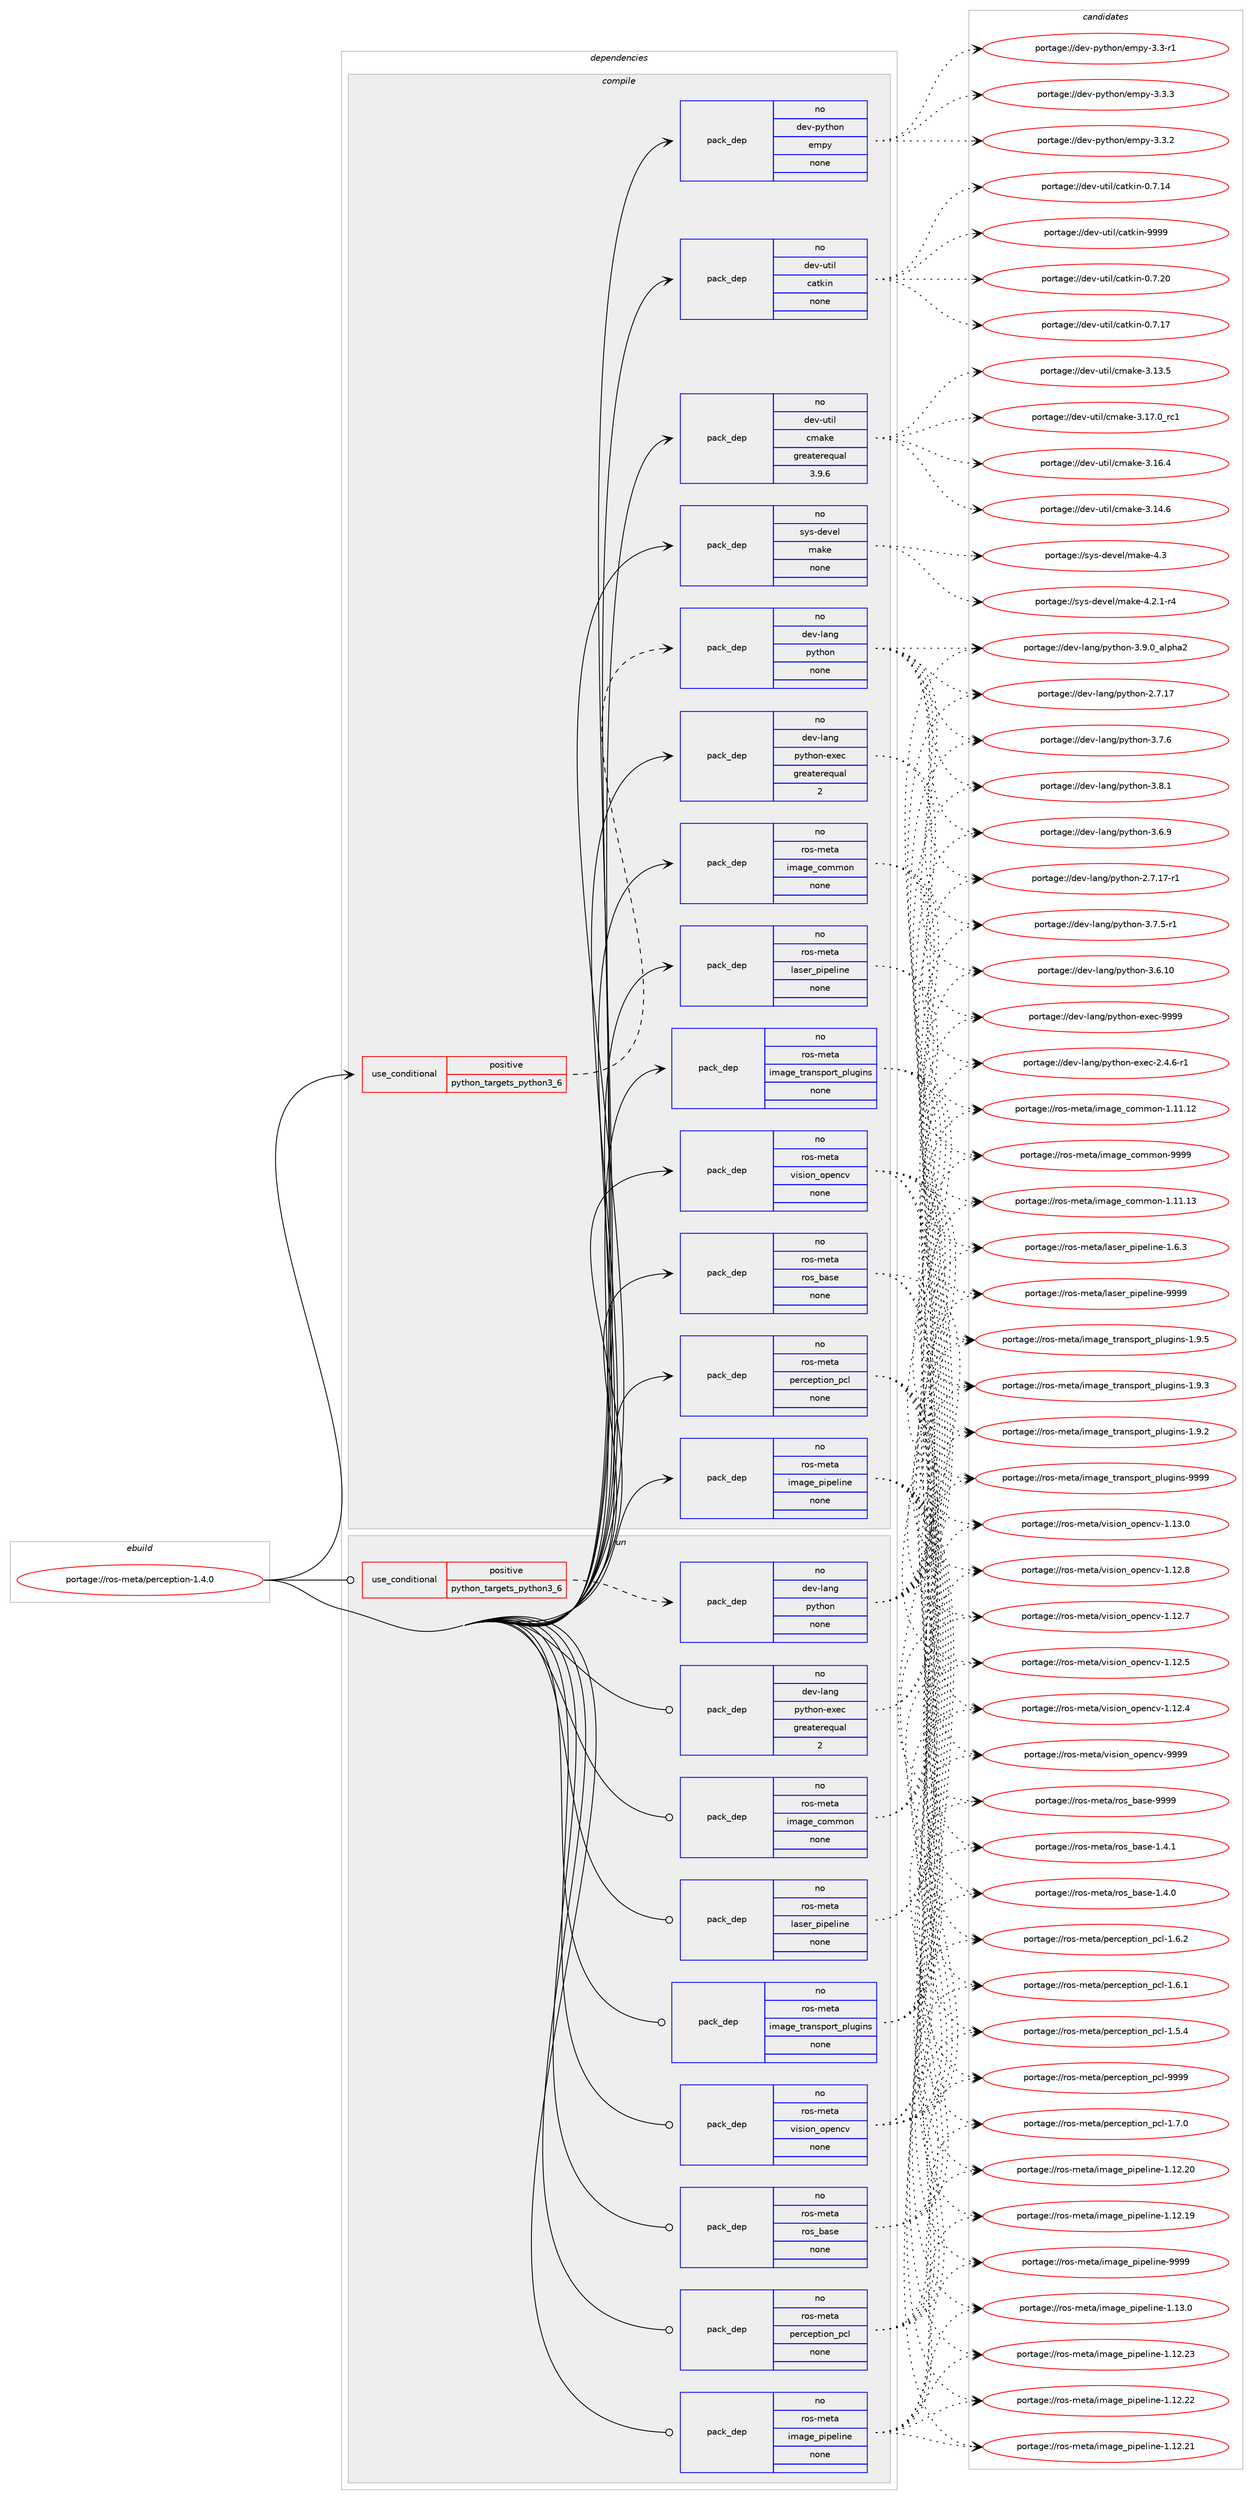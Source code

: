 digraph prolog {

# *************
# Graph options
# *************

newrank=true;
concentrate=true;
compound=true;
graph [rankdir=LR,fontname=Helvetica,fontsize=10,ranksep=1.5];#, ranksep=2.5, nodesep=0.2];
edge  [arrowhead=vee];
node  [fontname=Helvetica,fontsize=10];

# **********
# The ebuild
# **********

subgraph cluster_leftcol {
color=gray;
rank=same;
label=<<i>ebuild</i>>;
id [label="portage://ros-meta/perception-1.4.0", color=red, width=4, href="../ros-meta/perception-1.4.0.svg"];
}

# ****************
# The dependencies
# ****************

subgraph cluster_midcol {
color=gray;
label=<<i>dependencies</i>>;
subgraph cluster_compile {
fillcolor="#eeeeee";
style=filled;
label=<<i>compile</i>>;
subgraph cond20874 {
dependency105135 [label=<<TABLE BORDER="0" CELLBORDER="1" CELLSPACING="0" CELLPADDING="4"><TR><TD ROWSPAN="3" CELLPADDING="10">use_conditional</TD></TR><TR><TD>positive</TD></TR><TR><TD>python_targets_python3_6</TD></TR></TABLE>>, shape=none, color=red];
subgraph pack82475 {
dependency105136 [label=<<TABLE BORDER="0" CELLBORDER="1" CELLSPACING="0" CELLPADDING="4" WIDTH="220"><TR><TD ROWSPAN="6" CELLPADDING="30">pack_dep</TD></TR><TR><TD WIDTH="110">no</TD></TR><TR><TD>dev-lang</TD></TR><TR><TD>python</TD></TR><TR><TD>none</TD></TR><TR><TD></TD></TR></TABLE>>, shape=none, color=blue];
}
dependency105135:e -> dependency105136:w [weight=20,style="dashed",arrowhead="vee"];
}
id:e -> dependency105135:w [weight=20,style="solid",arrowhead="vee"];
subgraph pack82476 {
dependency105137 [label=<<TABLE BORDER="0" CELLBORDER="1" CELLSPACING="0" CELLPADDING="4" WIDTH="220"><TR><TD ROWSPAN="6" CELLPADDING="30">pack_dep</TD></TR><TR><TD WIDTH="110">no</TD></TR><TR><TD>dev-lang</TD></TR><TR><TD>python-exec</TD></TR><TR><TD>greaterequal</TD></TR><TR><TD>2</TD></TR></TABLE>>, shape=none, color=blue];
}
id:e -> dependency105137:w [weight=20,style="solid",arrowhead="vee"];
subgraph pack82477 {
dependency105138 [label=<<TABLE BORDER="0" CELLBORDER="1" CELLSPACING="0" CELLPADDING="4" WIDTH="220"><TR><TD ROWSPAN="6" CELLPADDING="30">pack_dep</TD></TR><TR><TD WIDTH="110">no</TD></TR><TR><TD>dev-python</TD></TR><TR><TD>empy</TD></TR><TR><TD>none</TD></TR><TR><TD></TD></TR></TABLE>>, shape=none, color=blue];
}
id:e -> dependency105138:w [weight=20,style="solid",arrowhead="vee"];
subgraph pack82478 {
dependency105139 [label=<<TABLE BORDER="0" CELLBORDER="1" CELLSPACING="0" CELLPADDING="4" WIDTH="220"><TR><TD ROWSPAN="6" CELLPADDING="30">pack_dep</TD></TR><TR><TD WIDTH="110">no</TD></TR><TR><TD>dev-util</TD></TR><TR><TD>catkin</TD></TR><TR><TD>none</TD></TR><TR><TD></TD></TR></TABLE>>, shape=none, color=blue];
}
id:e -> dependency105139:w [weight=20,style="solid",arrowhead="vee"];
subgraph pack82479 {
dependency105140 [label=<<TABLE BORDER="0" CELLBORDER="1" CELLSPACING="0" CELLPADDING="4" WIDTH="220"><TR><TD ROWSPAN="6" CELLPADDING="30">pack_dep</TD></TR><TR><TD WIDTH="110">no</TD></TR><TR><TD>dev-util</TD></TR><TR><TD>cmake</TD></TR><TR><TD>greaterequal</TD></TR><TR><TD>3.9.6</TD></TR></TABLE>>, shape=none, color=blue];
}
id:e -> dependency105140:w [weight=20,style="solid",arrowhead="vee"];
subgraph pack82480 {
dependency105141 [label=<<TABLE BORDER="0" CELLBORDER="1" CELLSPACING="0" CELLPADDING="4" WIDTH="220"><TR><TD ROWSPAN="6" CELLPADDING="30">pack_dep</TD></TR><TR><TD WIDTH="110">no</TD></TR><TR><TD>ros-meta</TD></TR><TR><TD>image_common</TD></TR><TR><TD>none</TD></TR><TR><TD></TD></TR></TABLE>>, shape=none, color=blue];
}
id:e -> dependency105141:w [weight=20,style="solid",arrowhead="vee"];
subgraph pack82481 {
dependency105142 [label=<<TABLE BORDER="0" CELLBORDER="1" CELLSPACING="0" CELLPADDING="4" WIDTH="220"><TR><TD ROWSPAN="6" CELLPADDING="30">pack_dep</TD></TR><TR><TD WIDTH="110">no</TD></TR><TR><TD>ros-meta</TD></TR><TR><TD>image_pipeline</TD></TR><TR><TD>none</TD></TR><TR><TD></TD></TR></TABLE>>, shape=none, color=blue];
}
id:e -> dependency105142:w [weight=20,style="solid",arrowhead="vee"];
subgraph pack82482 {
dependency105143 [label=<<TABLE BORDER="0" CELLBORDER="1" CELLSPACING="0" CELLPADDING="4" WIDTH="220"><TR><TD ROWSPAN="6" CELLPADDING="30">pack_dep</TD></TR><TR><TD WIDTH="110">no</TD></TR><TR><TD>ros-meta</TD></TR><TR><TD>image_transport_plugins</TD></TR><TR><TD>none</TD></TR><TR><TD></TD></TR></TABLE>>, shape=none, color=blue];
}
id:e -> dependency105143:w [weight=20,style="solid",arrowhead="vee"];
subgraph pack82483 {
dependency105144 [label=<<TABLE BORDER="0" CELLBORDER="1" CELLSPACING="0" CELLPADDING="4" WIDTH="220"><TR><TD ROWSPAN="6" CELLPADDING="30">pack_dep</TD></TR><TR><TD WIDTH="110">no</TD></TR><TR><TD>ros-meta</TD></TR><TR><TD>laser_pipeline</TD></TR><TR><TD>none</TD></TR><TR><TD></TD></TR></TABLE>>, shape=none, color=blue];
}
id:e -> dependency105144:w [weight=20,style="solid",arrowhead="vee"];
subgraph pack82484 {
dependency105145 [label=<<TABLE BORDER="0" CELLBORDER="1" CELLSPACING="0" CELLPADDING="4" WIDTH="220"><TR><TD ROWSPAN="6" CELLPADDING="30">pack_dep</TD></TR><TR><TD WIDTH="110">no</TD></TR><TR><TD>ros-meta</TD></TR><TR><TD>perception_pcl</TD></TR><TR><TD>none</TD></TR><TR><TD></TD></TR></TABLE>>, shape=none, color=blue];
}
id:e -> dependency105145:w [weight=20,style="solid",arrowhead="vee"];
subgraph pack82485 {
dependency105146 [label=<<TABLE BORDER="0" CELLBORDER="1" CELLSPACING="0" CELLPADDING="4" WIDTH="220"><TR><TD ROWSPAN="6" CELLPADDING="30">pack_dep</TD></TR><TR><TD WIDTH="110">no</TD></TR><TR><TD>ros-meta</TD></TR><TR><TD>ros_base</TD></TR><TR><TD>none</TD></TR><TR><TD></TD></TR></TABLE>>, shape=none, color=blue];
}
id:e -> dependency105146:w [weight=20,style="solid",arrowhead="vee"];
subgraph pack82486 {
dependency105147 [label=<<TABLE BORDER="0" CELLBORDER="1" CELLSPACING="0" CELLPADDING="4" WIDTH="220"><TR><TD ROWSPAN="6" CELLPADDING="30">pack_dep</TD></TR><TR><TD WIDTH="110">no</TD></TR><TR><TD>ros-meta</TD></TR><TR><TD>vision_opencv</TD></TR><TR><TD>none</TD></TR><TR><TD></TD></TR></TABLE>>, shape=none, color=blue];
}
id:e -> dependency105147:w [weight=20,style="solid",arrowhead="vee"];
subgraph pack82487 {
dependency105148 [label=<<TABLE BORDER="0" CELLBORDER="1" CELLSPACING="0" CELLPADDING="4" WIDTH="220"><TR><TD ROWSPAN="6" CELLPADDING="30">pack_dep</TD></TR><TR><TD WIDTH="110">no</TD></TR><TR><TD>sys-devel</TD></TR><TR><TD>make</TD></TR><TR><TD>none</TD></TR><TR><TD></TD></TR></TABLE>>, shape=none, color=blue];
}
id:e -> dependency105148:w [weight=20,style="solid",arrowhead="vee"];
}
subgraph cluster_compileandrun {
fillcolor="#eeeeee";
style=filled;
label=<<i>compile and run</i>>;
}
subgraph cluster_run {
fillcolor="#eeeeee";
style=filled;
label=<<i>run</i>>;
subgraph cond20875 {
dependency105149 [label=<<TABLE BORDER="0" CELLBORDER="1" CELLSPACING="0" CELLPADDING="4"><TR><TD ROWSPAN="3" CELLPADDING="10">use_conditional</TD></TR><TR><TD>positive</TD></TR><TR><TD>python_targets_python3_6</TD></TR></TABLE>>, shape=none, color=red];
subgraph pack82488 {
dependency105150 [label=<<TABLE BORDER="0" CELLBORDER="1" CELLSPACING="0" CELLPADDING="4" WIDTH="220"><TR><TD ROWSPAN="6" CELLPADDING="30">pack_dep</TD></TR><TR><TD WIDTH="110">no</TD></TR><TR><TD>dev-lang</TD></TR><TR><TD>python</TD></TR><TR><TD>none</TD></TR><TR><TD></TD></TR></TABLE>>, shape=none, color=blue];
}
dependency105149:e -> dependency105150:w [weight=20,style="dashed",arrowhead="vee"];
}
id:e -> dependency105149:w [weight=20,style="solid",arrowhead="odot"];
subgraph pack82489 {
dependency105151 [label=<<TABLE BORDER="0" CELLBORDER="1" CELLSPACING="0" CELLPADDING="4" WIDTH="220"><TR><TD ROWSPAN="6" CELLPADDING="30">pack_dep</TD></TR><TR><TD WIDTH="110">no</TD></TR><TR><TD>dev-lang</TD></TR><TR><TD>python-exec</TD></TR><TR><TD>greaterequal</TD></TR><TR><TD>2</TD></TR></TABLE>>, shape=none, color=blue];
}
id:e -> dependency105151:w [weight=20,style="solid",arrowhead="odot"];
subgraph pack82490 {
dependency105152 [label=<<TABLE BORDER="0" CELLBORDER="1" CELLSPACING="0" CELLPADDING="4" WIDTH="220"><TR><TD ROWSPAN="6" CELLPADDING="30">pack_dep</TD></TR><TR><TD WIDTH="110">no</TD></TR><TR><TD>ros-meta</TD></TR><TR><TD>image_common</TD></TR><TR><TD>none</TD></TR><TR><TD></TD></TR></TABLE>>, shape=none, color=blue];
}
id:e -> dependency105152:w [weight=20,style="solid",arrowhead="odot"];
subgraph pack82491 {
dependency105153 [label=<<TABLE BORDER="0" CELLBORDER="1" CELLSPACING="0" CELLPADDING="4" WIDTH="220"><TR><TD ROWSPAN="6" CELLPADDING="30">pack_dep</TD></TR><TR><TD WIDTH="110">no</TD></TR><TR><TD>ros-meta</TD></TR><TR><TD>image_pipeline</TD></TR><TR><TD>none</TD></TR><TR><TD></TD></TR></TABLE>>, shape=none, color=blue];
}
id:e -> dependency105153:w [weight=20,style="solid",arrowhead="odot"];
subgraph pack82492 {
dependency105154 [label=<<TABLE BORDER="0" CELLBORDER="1" CELLSPACING="0" CELLPADDING="4" WIDTH="220"><TR><TD ROWSPAN="6" CELLPADDING="30">pack_dep</TD></TR><TR><TD WIDTH="110">no</TD></TR><TR><TD>ros-meta</TD></TR><TR><TD>image_transport_plugins</TD></TR><TR><TD>none</TD></TR><TR><TD></TD></TR></TABLE>>, shape=none, color=blue];
}
id:e -> dependency105154:w [weight=20,style="solid",arrowhead="odot"];
subgraph pack82493 {
dependency105155 [label=<<TABLE BORDER="0" CELLBORDER="1" CELLSPACING="0" CELLPADDING="4" WIDTH="220"><TR><TD ROWSPAN="6" CELLPADDING="30">pack_dep</TD></TR><TR><TD WIDTH="110">no</TD></TR><TR><TD>ros-meta</TD></TR><TR><TD>laser_pipeline</TD></TR><TR><TD>none</TD></TR><TR><TD></TD></TR></TABLE>>, shape=none, color=blue];
}
id:e -> dependency105155:w [weight=20,style="solid",arrowhead="odot"];
subgraph pack82494 {
dependency105156 [label=<<TABLE BORDER="0" CELLBORDER="1" CELLSPACING="0" CELLPADDING="4" WIDTH="220"><TR><TD ROWSPAN="6" CELLPADDING="30">pack_dep</TD></TR><TR><TD WIDTH="110">no</TD></TR><TR><TD>ros-meta</TD></TR><TR><TD>perception_pcl</TD></TR><TR><TD>none</TD></TR><TR><TD></TD></TR></TABLE>>, shape=none, color=blue];
}
id:e -> dependency105156:w [weight=20,style="solid",arrowhead="odot"];
subgraph pack82495 {
dependency105157 [label=<<TABLE BORDER="0" CELLBORDER="1" CELLSPACING="0" CELLPADDING="4" WIDTH="220"><TR><TD ROWSPAN="6" CELLPADDING="30">pack_dep</TD></TR><TR><TD WIDTH="110">no</TD></TR><TR><TD>ros-meta</TD></TR><TR><TD>ros_base</TD></TR><TR><TD>none</TD></TR><TR><TD></TD></TR></TABLE>>, shape=none, color=blue];
}
id:e -> dependency105157:w [weight=20,style="solid",arrowhead="odot"];
subgraph pack82496 {
dependency105158 [label=<<TABLE BORDER="0" CELLBORDER="1" CELLSPACING="0" CELLPADDING="4" WIDTH="220"><TR><TD ROWSPAN="6" CELLPADDING="30">pack_dep</TD></TR><TR><TD WIDTH="110">no</TD></TR><TR><TD>ros-meta</TD></TR><TR><TD>vision_opencv</TD></TR><TR><TD>none</TD></TR><TR><TD></TD></TR></TABLE>>, shape=none, color=blue];
}
id:e -> dependency105158:w [weight=20,style="solid",arrowhead="odot"];
}
}

# **************
# The candidates
# **************

subgraph cluster_choices {
rank=same;
color=gray;
label=<<i>candidates</i>>;

subgraph choice82475 {
color=black;
nodesep=1;
choice10010111845108971101034711212111610411111045514657464895971081121049750 [label="portage://dev-lang/python-3.9.0_alpha2", color=red, width=4,href="../dev-lang/python-3.9.0_alpha2.svg"];
choice100101118451089711010347112121116104111110455146564649 [label="portage://dev-lang/python-3.8.1", color=red, width=4,href="../dev-lang/python-3.8.1.svg"];
choice100101118451089711010347112121116104111110455146554654 [label="portage://dev-lang/python-3.7.6", color=red, width=4,href="../dev-lang/python-3.7.6.svg"];
choice1001011184510897110103471121211161041111104551465546534511449 [label="portage://dev-lang/python-3.7.5-r1", color=red, width=4,href="../dev-lang/python-3.7.5-r1.svg"];
choice100101118451089711010347112121116104111110455146544657 [label="portage://dev-lang/python-3.6.9", color=red, width=4,href="../dev-lang/python-3.6.9.svg"];
choice10010111845108971101034711212111610411111045514654464948 [label="portage://dev-lang/python-3.6.10", color=red, width=4,href="../dev-lang/python-3.6.10.svg"];
choice100101118451089711010347112121116104111110455046554649554511449 [label="portage://dev-lang/python-2.7.17-r1", color=red, width=4,href="../dev-lang/python-2.7.17-r1.svg"];
choice10010111845108971101034711212111610411111045504655464955 [label="portage://dev-lang/python-2.7.17", color=red, width=4,href="../dev-lang/python-2.7.17.svg"];
dependency105136:e -> choice10010111845108971101034711212111610411111045514657464895971081121049750:w [style=dotted,weight="100"];
dependency105136:e -> choice100101118451089711010347112121116104111110455146564649:w [style=dotted,weight="100"];
dependency105136:e -> choice100101118451089711010347112121116104111110455146554654:w [style=dotted,weight="100"];
dependency105136:e -> choice1001011184510897110103471121211161041111104551465546534511449:w [style=dotted,weight="100"];
dependency105136:e -> choice100101118451089711010347112121116104111110455146544657:w [style=dotted,weight="100"];
dependency105136:e -> choice10010111845108971101034711212111610411111045514654464948:w [style=dotted,weight="100"];
dependency105136:e -> choice100101118451089711010347112121116104111110455046554649554511449:w [style=dotted,weight="100"];
dependency105136:e -> choice10010111845108971101034711212111610411111045504655464955:w [style=dotted,weight="100"];
}
subgraph choice82476 {
color=black;
nodesep=1;
choice10010111845108971101034711212111610411111045101120101994557575757 [label="portage://dev-lang/python-exec-9999", color=red, width=4,href="../dev-lang/python-exec-9999.svg"];
choice10010111845108971101034711212111610411111045101120101994550465246544511449 [label="portage://dev-lang/python-exec-2.4.6-r1", color=red, width=4,href="../dev-lang/python-exec-2.4.6-r1.svg"];
dependency105137:e -> choice10010111845108971101034711212111610411111045101120101994557575757:w [style=dotted,weight="100"];
dependency105137:e -> choice10010111845108971101034711212111610411111045101120101994550465246544511449:w [style=dotted,weight="100"];
}
subgraph choice82477 {
color=black;
nodesep=1;
choice1001011184511212111610411111047101109112121455146514651 [label="portage://dev-python/empy-3.3.3", color=red, width=4,href="../dev-python/empy-3.3.3.svg"];
choice1001011184511212111610411111047101109112121455146514650 [label="portage://dev-python/empy-3.3.2", color=red, width=4,href="../dev-python/empy-3.3.2.svg"];
choice1001011184511212111610411111047101109112121455146514511449 [label="portage://dev-python/empy-3.3-r1", color=red, width=4,href="../dev-python/empy-3.3-r1.svg"];
dependency105138:e -> choice1001011184511212111610411111047101109112121455146514651:w [style=dotted,weight="100"];
dependency105138:e -> choice1001011184511212111610411111047101109112121455146514650:w [style=dotted,weight="100"];
dependency105138:e -> choice1001011184511212111610411111047101109112121455146514511449:w [style=dotted,weight="100"];
}
subgraph choice82478 {
color=black;
nodesep=1;
choice100101118451171161051084799971161071051104557575757 [label="portage://dev-util/catkin-9999", color=red, width=4,href="../dev-util/catkin-9999.svg"];
choice1001011184511711610510847999711610710511045484655465048 [label="portage://dev-util/catkin-0.7.20", color=red, width=4,href="../dev-util/catkin-0.7.20.svg"];
choice1001011184511711610510847999711610710511045484655464955 [label="portage://dev-util/catkin-0.7.17", color=red, width=4,href="../dev-util/catkin-0.7.17.svg"];
choice1001011184511711610510847999711610710511045484655464952 [label="portage://dev-util/catkin-0.7.14", color=red, width=4,href="../dev-util/catkin-0.7.14.svg"];
dependency105139:e -> choice100101118451171161051084799971161071051104557575757:w [style=dotted,weight="100"];
dependency105139:e -> choice1001011184511711610510847999711610710511045484655465048:w [style=dotted,weight="100"];
dependency105139:e -> choice1001011184511711610510847999711610710511045484655464955:w [style=dotted,weight="100"];
dependency105139:e -> choice1001011184511711610510847999711610710511045484655464952:w [style=dotted,weight="100"];
}
subgraph choice82479 {
color=black;
nodesep=1;
choice1001011184511711610510847991099710710145514649554648951149949 [label="portage://dev-util/cmake-3.17.0_rc1", color=red, width=4,href="../dev-util/cmake-3.17.0_rc1.svg"];
choice1001011184511711610510847991099710710145514649544652 [label="portage://dev-util/cmake-3.16.4", color=red, width=4,href="../dev-util/cmake-3.16.4.svg"];
choice1001011184511711610510847991099710710145514649524654 [label="portage://dev-util/cmake-3.14.6", color=red, width=4,href="../dev-util/cmake-3.14.6.svg"];
choice1001011184511711610510847991099710710145514649514653 [label="portage://dev-util/cmake-3.13.5", color=red, width=4,href="../dev-util/cmake-3.13.5.svg"];
dependency105140:e -> choice1001011184511711610510847991099710710145514649554648951149949:w [style=dotted,weight="100"];
dependency105140:e -> choice1001011184511711610510847991099710710145514649544652:w [style=dotted,weight="100"];
dependency105140:e -> choice1001011184511711610510847991099710710145514649524654:w [style=dotted,weight="100"];
dependency105140:e -> choice1001011184511711610510847991099710710145514649514653:w [style=dotted,weight="100"];
}
subgraph choice82480 {
color=black;
nodesep=1;
choice1141111154510910111697471051099710310195991111091091111104557575757 [label="portage://ros-meta/image_common-9999", color=red, width=4,href="../ros-meta/image_common-9999.svg"];
choice1141111154510910111697471051099710310195991111091091111104549464949464951 [label="portage://ros-meta/image_common-1.11.13", color=red, width=4,href="../ros-meta/image_common-1.11.13.svg"];
choice1141111154510910111697471051099710310195991111091091111104549464949464950 [label="portage://ros-meta/image_common-1.11.12", color=red, width=4,href="../ros-meta/image_common-1.11.12.svg"];
dependency105141:e -> choice1141111154510910111697471051099710310195991111091091111104557575757:w [style=dotted,weight="100"];
dependency105141:e -> choice1141111154510910111697471051099710310195991111091091111104549464949464951:w [style=dotted,weight="100"];
dependency105141:e -> choice1141111154510910111697471051099710310195991111091091111104549464949464950:w [style=dotted,weight="100"];
}
subgraph choice82481 {
color=black;
nodesep=1;
choice11411111545109101116974710510997103101951121051121011081051101014557575757 [label="portage://ros-meta/image_pipeline-9999", color=red, width=4,href="../ros-meta/image_pipeline-9999.svg"];
choice114111115451091011169747105109971031019511210511210110810511010145494649514648 [label="portage://ros-meta/image_pipeline-1.13.0", color=red, width=4,href="../ros-meta/image_pipeline-1.13.0.svg"];
choice11411111545109101116974710510997103101951121051121011081051101014549464950465051 [label="portage://ros-meta/image_pipeline-1.12.23", color=red, width=4,href="../ros-meta/image_pipeline-1.12.23.svg"];
choice11411111545109101116974710510997103101951121051121011081051101014549464950465050 [label="portage://ros-meta/image_pipeline-1.12.22", color=red, width=4,href="../ros-meta/image_pipeline-1.12.22.svg"];
choice11411111545109101116974710510997103101951121051121011081051101014549464950465049 [label="portage://ros-meta/image_pipeline-1.12.21", color=red, width=4,href="../ros-meta/image_pipeline-1.12.21.svg"];
choice11411111545109101116974710510997103101951121051121011081051101014549464950465048 [label="portage://ros-meta/image_pipeline-1.12.20", color=red, width=4,href="../ros-meta/image_pipeline-1.12.20.svg"];
choice11411111545109101116974710510997103101951121051121011081051101014549464950464957 [label="portage://ros-meta/image_pipeline-1.12.19", color=red, width=4,href="../ros-meta/image_pipeline-1.12.19.svg"];
dependency105142:e -> choice11411111545109101116974710510997103101951121051121011081051101014557575757:w [style=dotted,weight="100"];
dependency105142:e -> choice114111115451091011169747105109971031019511210511210110810511010145494649514648:w [style=dotted,weight="100"];
dependency105142:e -> choice11411111545109101116974710510997103101951121051121011081051101014549464950465051:w [style=dotted,weight="100"];
dependency105142:e -> choice11411111545109101116974710510997103101951121051121011081051101014549464950465050:w [style=dotted,weight="100"];
dependency105142:e -> choice11411111545109101116974710510997103101951121051121011081051101014549464950465049:w [style=dotted,weight="100"];
dependency105142:e -> choice11411111545109101116974710510997103101951121051121011081051101014549464950465048:w [style=dotted,weight="100"];
dependency105142:e -> choice11411111545109101116974710510997103101951121051121011081051101014549464950464957:w [style=dotted,weight="100"];
}
subgraph choice82482 {
color=black;
nodesep=1;
choice114111115451091011169747105109971031019511611497110115112111114116951121081171031051101154557575757 [label="portage://ros-meta/image_transport_plugins-9999", color=red, width=4,href="../ros-meta/image_transport_plugins-9999.svg"];
choice11411111545109101116974710510997103101951161149711011511211111411695112108117103105110115454946574653 [label="portage://ros-meta/image_transport_plugins-1.9.5", color=red, width=4,href="../ros-meta/image_transport_plugins-1.9.5.svg"];
choice11411111545109101116974710510997103101951161149711011511211111411695112108117103105110115454946574651 [label="portage://ros-meta/image_transport_plugins-1.9.3", color=red, width=4,href="../ros-meta/image_transport_plugins-1.9.3.svg"];
choice11411111545109101116974710510997103101951161149711011511211111411695112108117103105110115454946574650 [label="portage://ros-meta/image_transport_plugins-1.9.2", color=red, width=4,href="../ros-meta/image_transport_plugins-1.9.2.svg"];
dependency105143:e -> choice114111115451091011169747105109971031019511611497110115112111114116951121081171031051101154557575757:w [style=dotted,weight="100"];
dependency105143:e -> choice11411111545109101116974710510997103101951161149711011511211111411695112108117103105110115454946574653:w [style=dotted,weight="100"];
dependency105143:e -> choice11411111545109101116974710510997103101951161149711011511211111411695112108117103105110115454946574651:w [style=dotted,weight="100"];
dependency105143:e -> choice11411111545109101116974710510997103101951161149711011511211111411695112108117103105110115454946574650:w [style=dotted,weight="100"];
}
subgraph choice82483 {
color=black;
nodesep=1;
choice11411111545109101116974710897115101114951121051121011081051101014557575757 [label="portage://ros-meta/laser_pipeline-9999", color=red, width=4,href="../ros-meta/laser_pipeline-9999.svg"];
choice1141111154510910111697471089711510111495112105112101108105110101454946544651 [label="portage://ros-meta/laser_pipeline-1.6.3", color=red, width=4,href="../ros-meta/laser_pipeline-1.6.3.svg"];
dependency105144:e -> choice11411111545109101116974710897115101114951121051121011081051101014557575757:w [style=dotted,weight="100"];
dependency105144:e -> choice1141111154510910111697471089711510111495112105112101108105110101454946544651:w [style=dotted,weight="100"];
}
subgraph choice82484 {
color=black;
nodesep=1;
choice1141111154510910111697471121011149910111211610511111095112991084557575757 [label="portage://ros-meta/perception_pcl-9999", color=red, width=4,href="../ros-meta/perception_pcl-9999.svg"];
choice114111115451091011169747112101114991011121161051111109511299108454946554648 [label="portage://ros-meta/perception_pcl-1.7.0", color=red, width=4,href="../ros-meta/perception_pcl-1.7.0.svg"];
choice114111115451091011169747112101114991011121161051111109511299108454946544650 [label="portage://ros-meta/perception_pcl-1.6.2", color=red, width=4,href="../ros-meta/perception_pcl-1.6.2.svg"];
choice114111115451091011169747112101114991011121161051111109511299108454946544649 [label="portage://ros-meta/perception_pcl-1.6.1", color=red, width=4,href="../ros-meta/perception_pcl-1.6.1.svg"];
choice114111115451091011169747112101114991011121161051111109511299108454946534652 [label="portage://ros-meta/perception_pcl-1.5.4", color=red, width=4,href="../ros-meta/perception_pcl-1.5.4.svg"];
dependency105145:e -> choice1141111154510910111697471121011149910111211610511111095112991084557575757:w [style=dotted,weight="100"];
dependency105145:e -> choice114111115451091011169747112101114991011121161051111109511299108454946554648:w [style=dotted,weight="100"];
dependency105145:e -> choice114111115451091011169747112101114991011121161051111109511299108454946544650:w [style=dotted,weight="100"];
dependency105145:e -> choice114111115451091011169747112101114991011121161051111109511299108454946544649:w [style=dotted,weight="100"];
dependency105145:e -> choice114111115451091011169747112101114991011121161051111109511299108454946534652:w [style=dotted,weight="100"];
}
subgraph choice82485 {
color=black;
nodesep=1;
choice1141111154510910111697471141111159598971151014557575757 [label="portage://ros-meta/ros_base-9999", color=red, width=4,href="../ros-meta/ros_base-9999.svg"];
choice114111115451091011169747114111115959897115101454946524649 [label="portage://ros-meta/ros_base-1.4.1", color=red, width=4,href="../ros-meta/ros_base-1.4.1.svg"];
choice114111115451091011169747114111115959897115101454946524648 [label="portage://ros-meta/ros_base-1.4.0", color=red, width=4,href="../ros-meta/ros_base-1.4.0.svg"];
dependency105146:e -> choice1141111154510910111697471141111159598971151014557575757:w [style=dotted,weight="100"];
dependency105146:e -> choice114111115451091011169747114111115959897115101454946524649:w [style=dotted,weight="100"];
dependency105146:e -> choice114111115451091011169747114111115959897115101454946524648:w [style=dotted,weight="100"];
}
subgraph choice82486 {
color=black;
nodesep=1;
choice11411111545109101116974711810511510511111095111112101110991184557575757 [label="portage://ros-meta/vision_opencv-9999", color=red, width=4,href="../ros-meta/vision_opencv-9999.svg"];
choice114111115451091011169747118105115105111110951111121011109911845494649514648 [label="portage://ros-meta/vision_opencv-1.13.0", color=red, width=4,href="../ros-meta/vision_opencv-1.13.0.svg"];
choice114111115451091011169747118105115105111110951111121011109911845494649504656 [label="portage://ros-meta/vision_opencv-1.12.8", color=red, width=4,href="../ros-meta/vision_opencv-1.12.8.svg"];
choice114111115451091011169747118105115105111110951111121011109911845494649504655 [label="portage://ros-meta/vision_opencv-1.12.7", color=red, width=4,href="../ros-meta/vision_opencv-1.12.7.svg"];
choice114111115451091011169747118105115105111110951111121011109911845494649504653 [label="portage://ros-meta/vision_opencv-1.12.5", color=red, width=4,href="../ros-meta/vision_opencv-1.12.5.svg"];
choice114111115451091011169747118105115105111110951111121011109911845494649504652 [label="portage://ros-meta/vision_opencv-1.12.4", color=red, width=4,href="../ros-meta/vision_opencv-1.12.4.svg"];
dependency105147:e -> choice11411111545109101116974711810511510511111095111112101110991184557575757:w [style=dotted,weight="100"];
dependency105147:e -> choice114111115451091011169747118105115105111110951111121011109911845494649514648:w [style=dotted,weight="100"];
dependency105147:e -> choice114111115451091011169747118105115105111110951111121011109911845494649504656:w [style=dotted,weight="100"];
dependency105147:e -> choice114111115451091011169747118105115105111110951111121011109911845494649504655:w [style=dotted,weight="100"];
dependency105147:e -> choice114111115451091011169747118105115105111110951111121011109911845494649504653:w [style=dotted,weight="100"];
dependency105147:e -> choice114111115451091011169747118105115105111110951111121011109911845494649504652:w [style=dotted,weight="100"];
}
subgraph choice82487 {
color=black;
nodesep=1;
choice11512111545100101118101108471099710710145524651 [label="portage://sys-devel/make-4.3", color=red, width=4,href="../sys-devel/make-4.3.svg"];
choice1151211154510010111810110847109971071014552465046494511452 [label="portage://sys-devel/make-4.2.1-r4", color=red, width=4,href="../sys-devel/make-4.2.1-r4.svg"];
dependency105148:e -> choice11512111545100101118101108471099710710145524651:w [style=dotted,weight="100"];
dependency105148:e -> choice1151211154510010111810110847109971071014552465046494511452:w [style=dotted,weight="100"];
}
subgraph choice82488 {
color=black;
nodesep=1;
choice10010111845108971101034711212111610411111045514657464895971081121049750 [label="portage://dev-lang/python-3.9.0_alpha2", color=red, width=4,href="../dev-lang/python-3.9.0_alpha2.svg"];
choice100101118451089711010347112121116104111110455146564649 [label="portage://dev-lang/python-3.8.1", color=red, width=4,href="../dev-lang/python-3.8.1.svg"];
choice100101118451089711010347112121116104111110455146554654 [label="portage://dev-lang/python-3.7.6", color=red, width=4,href="../dev-lang/python-3.7.6.svg"];
choice1001011184510897110103471121211161041111104551465546534511449 [label="portage://dev-lang/python-3.7.5-r1", color=red, width=4,href="../dev-lang/python-3.7.5-r1.svg"];
choice100101118451089711010347112121116104111110455146544657 [label="portage://dev-lang/python-3.6.9", color=red, width=4,href="../dev-lang/python-3.6.9.svg"];
choice10010111845108971101034711212111610411111045514654464948 [label="portage://dev-lang/python-3.6.10", color=red, width=4,href="../dev-lang/python-3.6.10.svg"];
choice100101118451089711010347112121116104111110455046554649554511449 [label="portage://dev-lang/python-2.7.17-r1", color=red, width=4,href="../dev-lang/python-2.7.17-r1.svg"];
choice10010111845108971101034711212111610411111045504655464955 [label="portage://dev-lang/python-2.7.17", color=red, width=4,href="../dev-lang/python-2.7.17.svg"];
dependency105150:e -> choice10010111845108971101034711212111610411111045514657464895971081121049750:w [style=dotted,weight="100"];
dependency105150:e -> choice100101118451089711010347112121116104111110455146564649:w [style=dotted,weight="100"];
dependency105150:e -> choice100101118451089711010347112121116104111110455146554654:w [style=dotted,weight="100"];
dependency105150:e -> choice1001011184510897110103471121211161041111104551465546534511449:w [style=dotted,weight="100"];
dependency105150:e -> choice100101118451089711010347112121116104111110455146544657:w [style=dotted,weight="100"];
dependency105150:e -> choice10010111845108971101034711212111610411111045514654464948:w [style=dotted,weight="100"];
dependency105150:e -> choice100101118451089711010347112121116104111110455046554649554511449:w [style=dotted,weight="100"];
dependency105150:e -> choice10010111845108971101034711212111610411111045504655464955:w [style=dotted,weight="100"];
}
subgraph choice82489 {
color=black;
nodesep=1;
choice10010111845108971101034711212111610411111045101120101994557575757 [label="portage://dev-lang/python-exec-9999", color=red, width=4,href="../dev-lang/python-exec-9999.svg"];
choice10010111845108971101034711212111610411111045101120101994550465246544511449 [label="portage://dev-lang/python-exec-2.4.6-r1", color=red, width=4,href="../dev-lang/python-exec-2.4.6-r1.svg"];
dependency105151:e -> choice10010111845108971101034711212111610411111045101120101994557575757:w [style=dotted,weight="100"];
dependency105151:e -> choice10010111845108971101034711212111610411111045101120101994550465246544511449:w [style=dotted,weight="100"];
}
subgraph choice82490 {
color=black;
nodesep=1;
choice1141111154510910111697471051099710310195991111091091111104557575757 [label="portage://ros-meta/image_common-9999", color=red, width=4,href="../ros-meta/image_common-9999.svg"];
choice1141111154510910111697471051099710310195991111091091111104549464949464951 [label="portage://ros-meta/image_common-1.11.13", color=red, width=4,href="../ros-meta/image_common-1.11.13.svg"];
choice1141111154510910111697471051099710310195991111091091111104549464949464950 [label="portage://ros-meta/image_common-1.11.12", color=red, width=4,href="../ros-meta/image_common-1.11.12.svg"];
dependency105152:e -> choice1141111154510910111697471051099710310195991111091091111104557575757:w [style=dotted,weight="100"];
dependency105152:e -> choice1141111154510910111697471051099710310195991111091091111104549464949464951:w [style=dotted,weight="100"];
dependency105152:e -> choice1141111154510910111697471051099710310195991111091091111104549464949464950:w [style=dotted,weight="100"];
}
subgraph choice82491 {
color=black;
nodesep=1;
choice11411111545109101116974710510997103101951121051121011081051101014557575757 [label="portage://ros-meta/image_pipeline-9999", color=red, width=4,href="../ros-meta/image_pipeline-9999.svg"];
choice114111115451091011169747105109971031019511210511210110810511010145494649514648 [label="portage://ros-meta/image_pipeline-1.13.0", color=red, width=4,href="../ros-meta/image_pipeline-1.13.0.svg"];
choice11411111545109101116974710510997103101951121051121011081051101014549464950465051 [label="portage://ros-meta/image_pipeline-1.12.23", color=red, width=4,href="../ros-meta/image_pipeline-1.12.23.svg"];
choice11411111545109101116974710510997103101951121051121011081051101014549464950465050 [label="portage://ros-meta/image_pipeline-1.12.22", color=red, width=4,href="../ros-meta/image_pipeline-1.12.22.svg"];
choice11411111545109101116974710510997103101951121051121011081051101014549464950465049 [label="portage://ros-meta/image_pipeline-1.12.21", color=red, width=4,href="../ros-meta/image_pipeline-1.12.21.svg"];
choice11411111545109101116974710510997103101951121051121011081051101014549464950465048 [label="portage://ros-meta/image_pipeline-1.12.20", color=red, width=4,href="../ros-meta/image_pipeline-1.12.20.svg"];
choice11411111545109101116974710510997103101951121051121011081051101014549464950464957 [label="portage://ros-meta/image_pipeline-1.12.19", color=red, width=4,href="../ros-meta/image_pipeline-1.12.19.svg"];
dependency105153:e -> choice11411111545109101116974710510997103101951121051121011081051101014557575757:w [style=dotted,weight="100"];
dependency105153:e -> choice114111115451091011169747105109971031019511210511210110810511010145494649514648:w [style=dotted,weight="100"];
dependency105153:e -> choice11411111545109101116974710510997103101951121051121011081051101014549464950465051:w [style=dotted,weight="100"];
dependency105153:e -> choice11411111545109101116974710510997103101951121051121011081051101014549464950465050:w [style=dotted,weight="100"];
dependency105153:e -> choice11411111545109101116974710510997103101951121051121011081051101014549464950465049:w [style=dotted,weight="100"];
dependency105153:e -> choice11411111545109101116974710510997103101951121051121011081051101014549464950465048:w [style=dotted,weight="100"];
dependency105153:e -> choice11411111545109101116974710510997103101951121051121011081051101014549464950464957:w [style=dotted,weight="100"];
}
subgraph choice82492 {
color=black;
nodesep=1;
choice114111115451091011169747105109971031019511611497110115112111114116951121081171031051101154557575757 [label="portage://ros-meta/image_transport_plugins-9999", color=red, width=4,href="../ros-meta/image_transport_plugins-9999.svg"];
choice11411111545109101116974710510997103101951161149711011511211111411695112108117103105110115454946574653 [label="portage://ros-meta/image_transport_plugins-1.9.5", color=red, width=4,href="../ros-meta/image_transport_plugins-1.9.5.svg"];
choice11411111545109101116974710510997103101951161149711011511211111411695112108117103105110115454946574651 [label="portage://ros-meta/image_transport_plugins-1.9.3", color=red, width=4,href="../ros-meta/image_transport_plugins-1.9.3.svg"];
choice11411111545109101116974710510997103101951161149711011511211111411695112108117103105110115454946574650 [label="portage://ros-meta/image_transport_plugins-1.9.2", color=red, width=4,href="../ros-meta/image_transport_plugins-1.9.2.svg"];
dependency105154:e -> choice114111115451091011169747105109971031019511611497110115112111114116951121081171031051101154557575757:w [style=dotted,weight="100"];
dependency105154:e -> choice11411111545109101116974710510997103101951161149711011511211111411695112108117103105110115454946574653:w [style=dotted,weight="100"];
dependency105154:e -> choice11411111545109101116974710510997103101951161149711011511211111411695112108117103105110115454946574651:w [style=dotted,weight="100"];
dependency105154:e -> choice11411111545109101116974710510997103101951161149711011511211111411695112108117103105110115454946574650:w [style=dotted,weight="100"];
}
subgraph choice82493 {
color=black;
nodesep=1;
choice11411111545109101116974710897115101114951121051121011081051101014557575757 [label="portage://ros-meta/laser_pipeline-9999", color=red, width=4,href="../ros-meta/laser_pipeline-9999.svg"];
choice1141111154510910111697471089711510111495112105112101108105110101454946544651 [label="portage://ros-meta/laser_pipeline-1.6.3", color=red, width=4,href="../ros-meta/laser_pipeline-1.6.3.svg"];
dependency105155:e -> choice11411111545109101116974710897115101114951121051121011081051101014557575757:w [style=dotted,weight="100"];
dependency105155:e -> choice1141111154510910111697471089711510111495112105112101108105110101454946544651:w [style=dotted,weight="100"];
}
subgraph choice82494 {
color=black;
nodesep=1;
choice1141111154510910111697471121011149910111211610511111095112991084557575757 [label="portage://ros-meta/perception_pcl-9999", color=red, width=4,href="../ros-meta/perception_pcl-9999.svg"];
choice114111115451091011169747112101114991011121161051111109511299108454946554648 [label="portage://ros-meta/perception_pcl-1.7.0", color=red, width=4,href="../ros-meta/perception_pcl-1.7.0.svg"];
choice114111115451091011169747112101114991011121161051111109511299108454946544650 [label="portage://ros-meta/perception_pcl-1.6.2", color=red, width=4,href="../ros-meta/perception_pcl-1.6.2.svg"];
choice114111115451091011169747112101114991011121161051111109511299108454946544649 [label="portage://ros-meta/perception_pcl-1.6.1", color=red, width=4,href="../ros-meta/perception_pcl-1.6.1.svg"];
choice114111115451091011169747112101114991011121161051111109511299108454946534652 [label="portage://ros-meta/perception_pcl-1.5.4", color=red, width=4,href="../ros-meta/perception_pcl-1.5.4.svg"];
dependency105156:e -> choice1141111154510910111697471121011149910111211610511111095112991084557575757:w [style=dotted,weight="100"];
dependency105156:e -> choice114111115451091011169747112101114991011121161051111109511299108454946554648:w [style=dotted,weight="100"];
dependency105156:e -> choice114111115451091011169747112101114991011121161051111109511299108454946544650:w [style=dotted,weight="100"];
dependency105156:e -> choice114111115451091011169747112101114991011121161051111109511299108454946544649:w [style=dotted,weight="100"];
dependency105156:e -> choice114111115451091011169747112101114991011121161051111109511299108454946534652:w [style=dotted,weight="100"];
}
subgraph choice82495 {
color=black;
nodesep=1;
choice1141111154510910111697471141111159598971151014557575757 [label="portage://ros-meta/ros_base-9999", color=red, width=4,href="../ros-meta/ros_base-9999.svg"];
choice114111115451091011169747114111115959897115101454946524649 [label="portage://ros-meta/ros_base-1.4.1", color=red, width=4,href="../ros-meta/ros_base-1.4.1.svg"];
choice114111115451091011169747114111115959897115101454946524648 [label="portage://ros-meta/ros_base-1.4.0", color=red, width=4,href="../ros-meta/ros_base-1.4.0.svg"];
dependency105157:e -> choice1141111154510910111697471141111159598971151014557575757:w [style=dotted,weight="100"];
dependency105157:e -> choice114111115451091011169747114111115959897115101454946524649:w [style=dotted,weight="100"];
dependency105157:e -> choice114111115451091011169747114111115959897115101454946524648:w [style=dotted,weight="100"];
}
subgraph choice82496 {
color=black;
nodesep=1;
choice11411111545109101116974711810511510511111095111112101110991184557575757 [label="portage://ros-meta/vision_opencv-9999", color=red, width=4,href="../ros-meta/vision_opencv-9999.svg"];
choice114111115451091011169747118105115105111110951111121011109911845494649514648 [label="portage://ros-meta/vision_opencv-1.13.0", color=red, width=4,href="../ros-meta/vision_opencv-1.13.0.svg"];
choice114111115451091011169747118105115105111110951111121011109911845494649504656 [label="portage://ros-meta/vision_opencv-1.12.8", color=red, width=4,href="../ros-meta/vision_opencv-1.12.8.svg"];
choice114111115451091011169747118105115105111110951111121011109911845494649504655 [label="portage://ros-meta/vision_opencv-1.12.7", color=red, width=4,href="../ros-meta/vision_opencv-1.12.7.svg"];
choice114111115451091011169747118105115105111110951111121011109911845494649504653 [label="portage://ros-meta/vision_opencv-1.12.5", color=red, width=4,href="../ros-meta/vision_opencv-1.12.5.svg"];
choice114111115451091011169747118105115105111110951111121011109911845494649504652 [label="portage://ros-meta/vision_opencv-1.12.4", color=red, width=4,href="../ros-meta/vision_opencv-1.12.4.svg"];
dependency105158:e -> choice11411111545109101116974711810511510511111095111112101110991184557575757:w [style=dotted,weight="100"];
dependency105158:e -> choice114111115451091011169747118105115105111110951111121011109911845494649514648:w [style=dotted,weight="100"];
dependency105158:e -> choice114111115451091011169747118105115105111110951111121011109911845494649504656:w [style=dotted,weight="100"];
dependency105158:e -> choice114111115451091011169747118105115105111110951111121011109911845494649504655:w [style=dotted,weight="100"];
dependency105158:e -> choice114111115451091011169747118105115105111110951111121011109911845494649504653:w [style=dotted,weight="100"];
dependency105158:e -> choice114111115451091011169747118105115105111110951111121011109911845494649504652:w [style=dotted,weight="100"];
}
}

}
